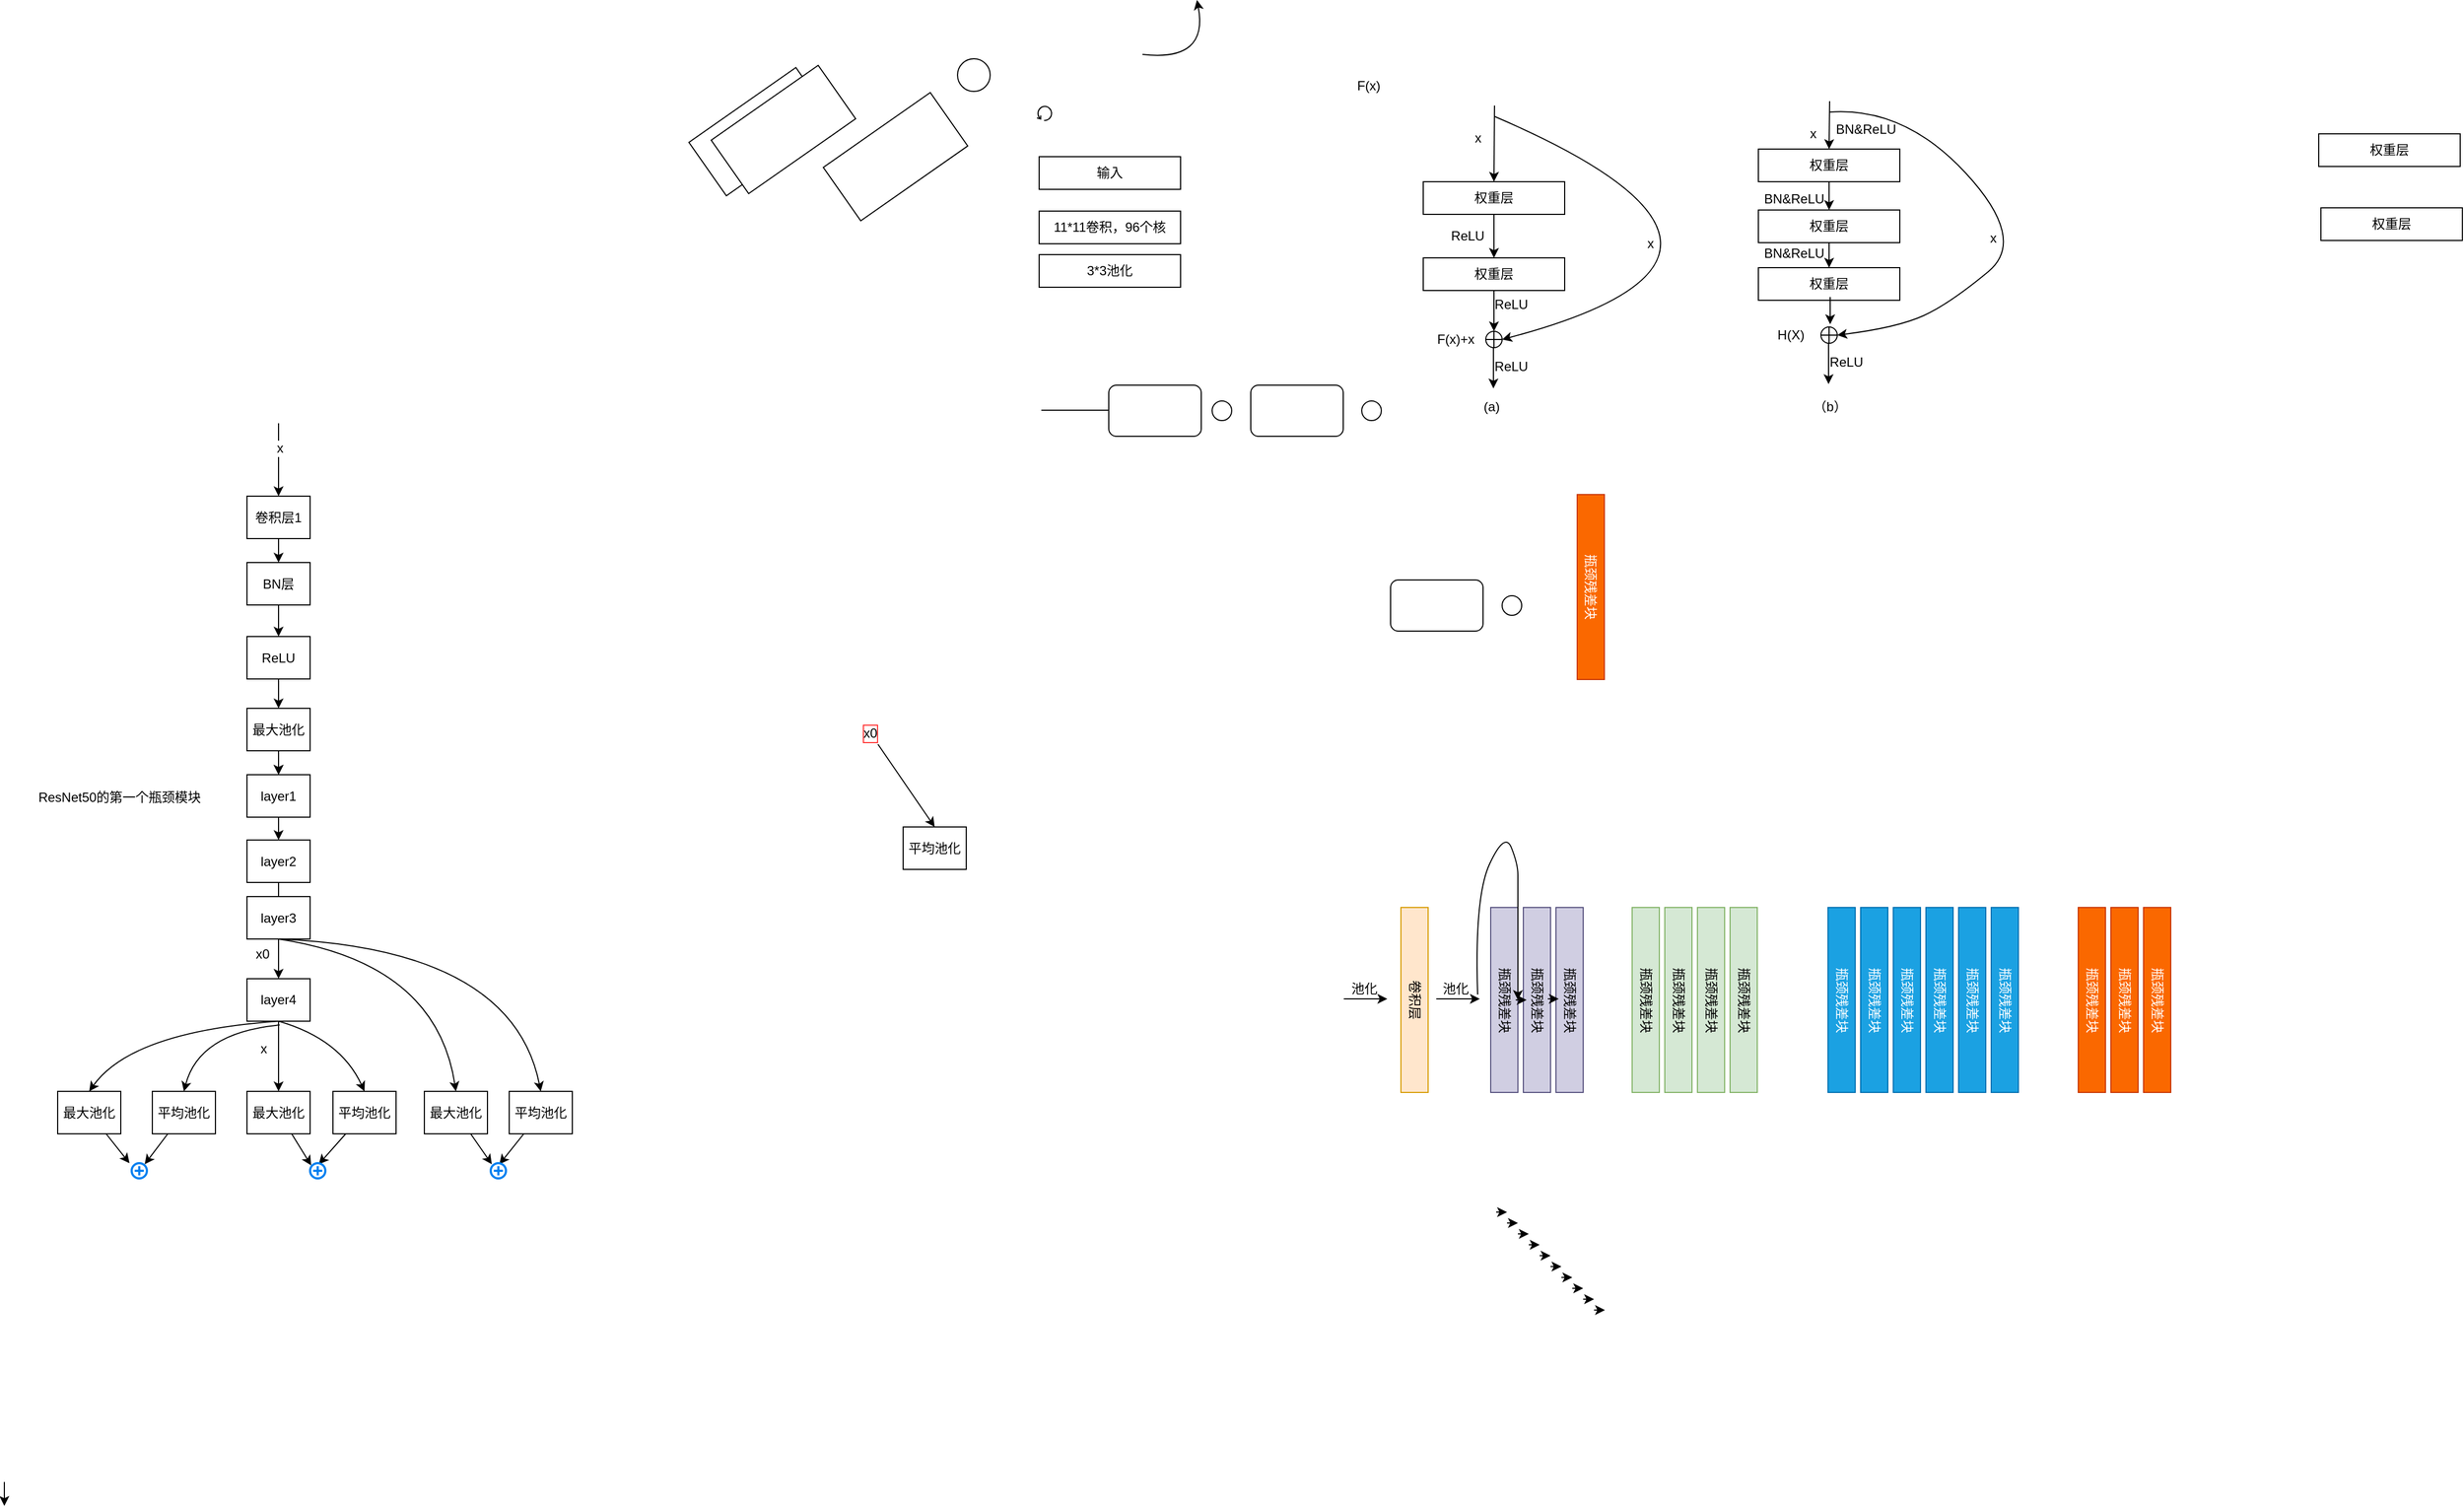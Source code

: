<mxfile version="12.5.1" type="github">
  <diagram id="nUwmie2sHwCzWKocFMr6" name="第 1 页">
    <mxGraphModel dx="2194" dy="1947" grid="0" gridSize="10" guides="1" tooltips="1" connect="1" arrows="1" fold="1" page="0" pageScale="1" pageWidth="980" pageHeight="690" math="1" shadow="0">
      <root>
        <mxCell id="0"/>
        <mxCell id="1" parent="0"/>
        <mxCell id="ioMPT5hYQp6Kv1KVYnrM-2" value="" style="group" vertex="1" connectable="0" parent="1">
          <mxGeometry x="608" y="-1066" width="237.5" height="260" as="geometry"/>
        </mxCell>
        <mxCell id="qDkP6Ug6QtMpbC8-zeVZ-24" value="" style="group" parent="ioMPT5hYQp6Kv1KVYnrM-2" vertex="1" connectable="0">
          <mxGeometry x="2" width="237.5" height="260" as="geometry"/>
        </mxCell>
        <mxCell id="qDkP6Ug6QtMpbC8-zeVZ-23" value="" style="group" parent="qDkP6Ug6QtMpbC8-zeVZ-24" vertex="1" connectable="0">
          <mxGeometry width="237.5" height="260" as="geometry"/>
        </mxCell>
        <mxCell id="qDkP6Ug6QtMpbC8-zeVZ-1" value="权重层" style="rounded=0;whiteSpace=wrap;html=1;" parent="qDkP6Ug6QtMpbC8-zeVZ-23" vertex="1">
          <mxGeometry y="70" width="130" height="30" as="geometry"/>
        </mxCell>
        <mxCell id="qDkP6Ug6QtMpbC8-zeVZ-4" value="" style="edgeStyle=orthogonalEdgeStyle;rounded=0;orthogonalLoop=1;jettySize=auto;html=1;entryX=0.5;entryY=0;entryDx=0;entryDy=0;" parent="qDkP6Ug6QtMpbC8-zeVZ-23" source="qDkP6Ug6QtMpbC8-zeVZ-2" target="qDkP6Ug6QtMpbC8-zeVZ-13" edge="1">
          <mxGeometry relative="1" as="geometry">
            <mxPoint x="65.5" y="210" as="targetPoint"/>
          </mxGeometry>
        </mxCell>
        <mxCell id="qDkP6Ug6QtMpbC8-zeVZ-2" value="权重层" style="rounded=0;whiteSpace=wrap;html=1;" parent="qDkP6Ug6QtMpbC8-zeVZ-23" vertex="1">
          <mxGeometry y="140" width="130" height="30" as="geometry"/>
        </mxCell>
        <mxCell id="qDkP6Ug6QtMpbC8-zeVZ-3" value="" style="edgeStyle=orthogonalEdgeStyle;rounded=0;orthogonalLoop=1;jettySize=auto;html=1;" parent="qDkP6Ug6QtMpbC8-zeVZ-23" source="qDkP6Ug6QtMpbC8-zeVZ-1" target="qDkP6Ug6QtMpbC8-zeVZ-2" edge="1">
          <mxGeometry relative="1" as="geometry"/>
        </mxCell>
        <mxCell id="qDkP6Ug6QtMpbC8-zeVZ-7" value="" style="endArrow=classic;html=1;entryX=0.5;entryY=0;entryDx=0;entryDy=0;" parent="qDkP6Ug6QtMpbC8-zeVZ-23" target="qDkP6Ug6QtMpbC8-zeVZ-1" edge="1">
          <mxGeometry width="50" height="50" relative="1" as="geometry">
            <mxPoint x="65.5" as="sourcePoint"/>
            <mxPoint x="17.5" y="-110" as="targetPoint"/>
          </mxGeometry>
        </mxCell>
        <mxCell id="qDkP6Ug6QtMpbC8-zeVZ-9" value="x" style="text;html=1;align=center;verticalAlign=middle;resizable=0;points=[];autosize=1;" parent="qDkP6Ug6QtMpbC8-zeVZ-23" vertex="1">
          <mxGeometry x="40" y="20" width="20" height="20" as="geometry"/>
        </mxCell>
        <mxCell id="qDkP6Ug6QtMpbC8-zeVZ-13" value="" style="shape=orEllipse;perimeter=ellipsePerimeter;whiteSpace=wrap;html=1;backgroundOutline=1;" parent="qDkP6Ug6QtMpbC8-zeVZ-23" vertex="1">
          <mxGeometry x="57.5" y="207.5" width="15" height="15" as="geometry"/>
        </mxCell>
        <mxCell id="qDkP6Ug6QtMpbC8-zeVZ-16" value="" style="endArrow=classic;html=1;entryX=1;entryY=0.5;entryDx=0;entryDy=0;curved=1;" parent="qDkP6Ug6QtMpbC8-zeVZ-23" target="qDkP6Ug6QtMpbC8-zeVZ-13" edge="1">
          <mxGeometry width="50" height="50" relative="1" as="geometry">
            <mxPoint x="65.5" y="10" as="sourcePoint"/>
            <mxPoint x="87.5" y="220" as="targetPoint"/>
            <Array as="points">
              <mxPoint x="364" y="138"/>
            </Array>
          </mxGeometry>
        </mxCell>
        <mxCell id="qDkP6Ug6QtMpbC8-zeVZ-17" value="x" style="text;html=1;strokeColor=none;fillColor=none;align=center;verticalAlign=middle;whiteSpace=wrap;rounded=0;" parent="qDkP6Ug6QtMpbC8-zeVZ-23" vertex="1">
          <mxGeometry x="188.5" y="117" width="40" height="20" as="geometry"/>
        </mxCell>
        <mxCell id="qDkP6Ug6QtMpbC8-zeVZ-18" value="ReLU" style="text;html=1;strokeColor=none;fillColor=none;align=center;verticalAlign=middle;whiteSpace=wrap;rounded=0;" parent="qDkP6Ug6QtMpbC8-zeVZ-23" vertex="1">
          <mxGeometry x="20.5" y="110" width="40" height="20" as="geometry"/>
        </mxCell>
        <mxCell id="qDkP6Ug6QtMpbC8-zeVZ-19" value="" style="endArrow=classic;html=1;" parent="qDkP6Ug6QtMpbC8-zeVZ-23" edge="1">
          <mxGeometry width="50" height="50" relative="1" as="geometry">
            <mxPoint x="64.5" y="222.5" as="sourcePoint"/>
            <mxPoint x="64.5" y="260" as="targetPoint"/>
          </mxGeometry>
        </mxCell>
        <mxCell id="qDkP6Ug6QtMpbC8-zeVZ-21" value="F(x)+x" style="text;html=1;strokeColor=none;fillColor=none;align=center;verticalAlign=middle;whiteSpace=wrap;rounded=0;" parent="qDkP6Ug6QtMpbC8-zeVZ-23" vertex="1">
          <mxGeometry x="10" y="205" width="40" height="20" as="geometry"/>
        </mxCell>
        <mxCell id="qDkP6Ug6QtMpbC8-zeVZ-22" value="ReLU" style="text;html=1;strokeColor=none;fillColor=none;align=center;verticalAlign=middle;whiteSpace=wrap;rounded=0;" parent="qDkP6Ug6QtMpbC8-zeVZ-23" vertex="1">
          <mxGeometry x="60.5" y="230" width="40" height="20" as="geometry"/>
        </mxCell>
        <mxCell id="qDkP6Ug6QtMpbC8-zeVZ-25" value="ReLU" style="text;html=1;strokeColor=none;fillColor=none;align=center;verticalAlign=middle;whiteSpace=wrap;rounded=0;" parent="qDkP6Ug6QtMpbC8-zeVZ-23" vertex="1">
          <mxGeometry x="60.5" y="173" width="40" height="20" as="geometry"/>
        </mxCell>
        <mxCell id="yfSVTweIdZOEQNZggC8J-3" value="&lt;p style=&quot;line-height: 90%&quot;&gt;卷积层&lt;br&gt;&lt;/p&gt;" style="rounded=0;whiteSpace=wrap;html=1;rotation=90;fillColor=#ffe6cc;strokeColor=#d79b00;" parent="1" vertex="1">
          <mxGeometry x="517" y="-256.5" width="170" height="25" as="geometry"/>
        </mxCell>
        <mxCell id="yfSVTweIdZOEQNZggC8J-5" value="&lt;p style=&quot;line-height: 90%&quot;&gt;瓶颈残差块&lt;/p&gt;" style="rounded=0;whiteSpace=wrap;html=1;rotation=90;fillColor=#d0cee2;strokeColor=#56517e;" parent="1" vertex="1">
          <mxGeometry x="599.5" y="-256.5" width="170" height="25" as="geometry"/>
        </mxCell>
        <mxCell id="yfSVTweIdZOEQNZggC8J-6" value="&lt;p style=&quot;line-height: 90%&quot;&gt;瓶颈残差块&lt;/p&gt;" style="rounded=0;whiteSpace=wrap;html=1;rotation=90;fillColor=#d0cee2;strokeColor=#56517e;" parent="1" vertex="1">
          <mxGeometry x="629.5" y="-256.5" width="170" height="25" as="geometry"/>
        </mxCell>
        <mxCell id="yfSVTweIdZOEQNZggC8J-7" value="&lt;p style=&quot;line-height: 90%&quot;&gt;瓶颈残差块&lt;/p&gt;" style="rounded=0;whiteSpace=wrap;html=1;rotation=90;fillColor=#d0cee2;strokeColor=#56517e;" parent="1" vertex="1">
          <mxGeometry x="659.5" y="-256.5" width="170" height="25" as="geometry"/>
        </mxCell>
        <mxCell id="yfSVTweIdZOEQNZggC8J-8" value="&lt;p style=&quot;line-height: 90%&quot;&gt;瓶颈残差块&lt;/p&gt;" style="rounded=0;whiteSpace=wrap;html=1;rotation=90;fillColor=#d5e8d4;strokeColor=#82b366;" parent="1" vertex="1">
          <mxGeometry x="729.5" y="-256.5" width="170" height="25" as="geometry"/>
        </mxCell>
        <mxCell id="yfSVTweIdZOEQNZggC8J-9" value="&lt;p style=&quot;line-height: 90%&quot;&gt;瓶颈残差块&lt;/p&gt;" style="rounded=0;whiteSpace=wrap;html=1;rotation=90;fillColor=#d5e8d4;strokeColor=#82b366;" parent="1" vertex="1">
          <mxGeometry x="759.5" y="-256.5" width="170" height="25" as="geometry"/>
        </mxCell>
        <mxCell id="yfSVTweIdZOEQNZggC8J-10" value="&lt;p style=&quot;line-height: 90%&quot;&gt;瓶颈残差块&lt;/p&gt;" style="rounded=0;whiteSpace=wrap;html=1;rotation=90;fillColor=#d5e8d4;strokeColor=#82b366;" parent="1" vertex="1">
          <mxGeometry x="789.5" y="-256.5" width="170" height="25" as="geometry"/>
        </mxCell>
        <mxCell id="yfSVTweIdZOEQNZggC8J-11" value="&lt;p style=&quot;line-height: 90%&quot;&gt;瓶颈残差块&lt;/p&gt;" style="rounded=0;whiteSpace=wrap;html=1;rotation=90;fillColor=#1ba1e2;strokeColor=#006EAF;fontColor=#ffffff;" parent="1" vertex="1">
          <mxGeometry x="909.5" y="-256.5" width="170" height="25" as="geometry"/>
        </mxCell>
        <mxCell id="yfSVTweIdZOEQNZggC8J-12" value="&lt;p style=&quot;line-height: 90%&quot;&gt;瓶颈残差块&lt;/p&gt;" style="rounded=0;whiteSpace=wrap;html=1;rotation=90;fillColor=#1ba1e2;strokeColor=#006EAF;fontColor=#ffffff;" parent="1" vertex="1">
          <mxGeometry x="939.5" y="-256.5" width="170" height="25" as="geometry"/>
        </mxCell>
        <mxCell id="yfSVTweIdZOEQNZggC8J-13" value="&lt;p style=&quot;line-height: 90%&quot;&gt;瓶颈残差块&lt;/p&gt;" style="rounded=0;whiteSpace=wrap;html=1;rotation=90;fillColor=#1ba1e2;strokeColor=#006EAF;fontColor=#ffffff;" parent="1" vertex="1">
          <mxGeometry x="969.5" y="-256.5" width="170" height="25" as="geometry"/>
        </mxCell>
        <mxCell id="yfSVTweIdZOEQNZggC8J-14" value="&lt;p style=&quot;line-height: 90%&quot;&gt;瓶颈残差块&lt;/p&gt;" style="rounded=0;whiteSpace=wrap;html=1;rotation=90;fillColor=#1ba1e2;strokeColor=#006EAF;fontColor=#ffffff;" parent="1" vertex="1">
          <mxGeometry x="999.5" y="-256.5" width="170" height="25" as="geometry"/>
        </mxCell>
        <mxCell id="yfSVTweIdZOEQNZggC8J-15" value="&lt;p style=&quot;line-height: 90%&quot;&gt;瓶颈残差块&lt;/p&gt;" style="rounded=0;whiteSpace=wrap;html=1;rotation=90;fillColor=#1ba1e2;strokeColor=#006EAF;fontColor=#ffffff;" parent="1" vertex="1">
          <mxGeometry x="1029.5" y="-256.5" width="170" height="25" as="geometry"/>
        </mxCell>
        <mxCell id="yfSVTweIdZOEQNZggC8J-16" value="&lt;p style=&quot;line-height: 90%&quot;&gt;瓶颈残差块&lt;/p&gt;" style="rounded=0;whiteSpace=wrap;html=1;rotation=90;fillColor=#1ba1e2;strokeColor=#006EAF;fontColor=#ffffff;" parent="1" vertex="1">
          <mxGeometry x="1059.5" y="-256.5" width="170" height="25" as="geometry"/>
        </mxCell>
        <mxCell id="yfSVTweIdZOEQNZggC8J-17" value="&lt;p style=&quot;line-height: 90%&quot;&gt;瓶颈残差块&lt;/p&gt;" style="rounded=0;whiteSpace=wrap;html=1;rotation=90;fillColor=#fa6800;strokeColor=#C73500;fontColor=#ffffff;" parent="1" vertex="1">
          <mxGeometry x="1139.5" y="-256.5" width="170" height="25" as="geometry"/>
        </mxCell>
        <mxCell id="yfSVTweIdZOEQNZggC8J-18" value="&lt;p style=&quot;line-height: 90%&quot;&gt;瓶颈残差块&lt;/p&gt;" style="rounded=0;whiteSpace=wrap;html=1;rotation=90;fillColor=#fa6800;strokeColor=#C73500;fontColor=#ffffff;" parent="1" vertex="1">
          <mxGeometry x="1169.5" y="-256.5" width="170" height="25" as="geometry"/>
        </mxCell>
        <mxCell id="yfSVTweIdZOEQNZggC8J-19" value="&lt;p style=&quot;line-height: 90%&quot;&gt;瓶颈残差块&lt;/p&gt;" style="rounded=0;whiteSpace=wrap;html=1;rotation=90;fillColor=#fa6800;strokeColor=#C73500;fontColor=#ffffff;" parent="1" vertex="1">
          <mxGeometry x="1199.5" y="-256.5" width="170" height="25" as="geometry"/>
        </mxCell>
        <mxCell id="yfSVTweIdZOEQNZggC8J-21" value="" style="endArrow=classic;html=1;" parent="1" edge="1">
          <mxGeometry width="50" height="50" relative="1" as="geometry">
            <mxPoint x="537" y="-245" as="sourcePoint"/>
            <mxPoint x="577" y="-245" as="targetPoint"/>
            <Array as="points">
              <mxPoint x="547" y="-245"/>
            </Array>
          </mxGeometry>
        </mxCell>
        <mxCell id="yfSVTweIdZOEQNZggC8J-22" value="" style="endArrow=classic;html=1;" parent="1" edge="1">
          <mxGeometry width="50" height="50" relative="1" as="geometry">
            <mxPoint x="695" y="-244" as="sourcePoint"/>
            <mxPoint x="705" y="-244" as="targetPoint"/>
          </mxGeometry>
        </mxCell>
        <mxCell id="yfSVTweIdZOEQNZggC8J-23" value="" style="endArrow=classic;html=1;" parent="1" edge="1">
          <mxGeometry width="50" height="50" relative="1" as="geometry">
            <mxPoint x="724.5" y="-245" as="sourcePoint"/>
            <mxPoint x="734.5" y="-245" as="targetPoint"/>
          </mxGeometry>
        </mxCell>
        <mxCell id="yfSVTweIdZOEQNZggC8J-24" value="" style="endArrow=classic;html=1;" parent="1" edge="1">
          <mxGeometry width="50" height="50" relative="1" as="geometry">
            <mxPoint x="677" y="-49" as="sourcePoint"/>
            <mxPoint x="687" y="-49" as="targetPoint"/>
          </mxGeometry>
        </mxCell>
        <mxCell id="yfSVTweIdZOEQNZggC8J-25" value="" style="endArrow=classic;html=1;" parent="1" edge="1">
          <mxGeometry width="50" height="50" relative="1" as="geometry">
            <mxPoint x="687" y="-39" as="sourcePoint"/>
            <mxPoint x="697" y="-39" as="targetPoint"/>
          </mxGeometry>
        </mxCell>
        <mxCell id="yfSVTweIdZOEQNZggC8J-26" value="" style="endArrow=classic;html=1;" parent="1" edge="1">
          <mxGeometry width="50" height="50" relative="1" as="geometry">
            <mxPoint x="697" y="-29" as="sourcePoint"/>
            <mxPoint x="707" y="-29" as="targetPoint"/>
          </mxGeometry>
        </mxCell>
        <mxCell id="yfSVTweIdZOEQNZggC8J-27" value="" style="endArrow=classic;html=1;" parent="1" edge="1">
          <mxGeometry width="50" height="50" relative="1" as="geometry">
            <mxPoint x="707" y="-19" as="sourcePoint"/>
            <mxPoint x="717" y="-19" as="targetPoint"/>
          </mxGeometry>
        </mxCell>
        <mxCell id="yfSVTweIdZOEQNZggC8J-28" value="" style="endArrow=classic;html=1;" parent="1" edge="1">
          <mxGeometry width="50" height="50" relative="1" as="geometry">
            <mxPoint x="717" y="-9" as="sourcePoint"/>
            <mxPoint x="727" y="-9" as="targetPoint"/>
          </mxGeometry>
        </mxCell>
        <mxCell id="yfSVTweIdZOEQNZggC8J-29" value="" style="endArrow=classic;html=1;" parent="1" edge="1">
          <mxGeometry width="50" height="50" relative="1" as="geometry">
            <mxPoint x="727" y="1" as="sourcePoint"/>
            <mxPoint x="737" y="1" as="targetPoint"/>
          </mxGeometry>
        </mxCell>
        <mxCell id="yfSVTweIdZOEQNZggC8J-30" value="" style="endArrow=classic;html=1;" parent="1" edge="1">
          <mxGeometry width="50" height="50" relative="1" as="geometry">
            <mxPoint x="737" y="11" as="sourcePoint"/>
            <mxPoint x="747" y="11" as="targetPoint"/>
          </mxGeometry>
        </mxCell>
        <mxCell id="yfSVTweIdZOEQNZggC8J-31" value="" style="endArrow=classic;html=1;" parent="1" edge="1">
          <mxGeometry width="50" height="50" relative="1" as="geometry">
            <mxPoint x="747" y="21" as="sourcePoint"/>
            <mxPoint x="757" y="21" as="targetPoint"/>
          </mxGeometry>
        </mxCell>
        <mxCell id="yfSVTweIdZOEQNZggC8J-32" value="" style="endArrow=classic;html=1;" parent="1" edge="1">
          <mxGeometry width="50" height="50" relative="1" as="geometry">
            <mxPoint x="757" y="31" as="sourcePoint"/>
            <mxPoint x="767" y="31" as="targetPoint"/>
          </mxGeometry>
        </mxCell>
        <mxCell id="yfSVTweIdZOEQNZggC8J-33" value="" style="endArrow=classic;html=1;" parent="1" edge="1">
          <mxGeometry width="50" height="50" relative="1" as="geometry">
            <mxPoint x="767" y="41" as="sourcePoint"/>
            <mxPoint x="777" y="41" as="targetPoint"/>
          </mxGeometry>
        </mxCell>
        <mxCell id="yfSVTweIdZOEQNZggC8J-34" value="&lt;p style=&quot;line-height: 90%&quot;&gt;瓶颈残差块&lt;/p&gt;" style="rounded=0;whiteSpace=wrap;html=1;rotation=90;fillColor=#d5e8d4;strokeColor=#82b366;" parent="1" vertex="1">
          <mxGeometry x="819.5" y="-256.5" width="170" height="25" as="geometry"/>
        </mxCell>
        <mxCell id="yfSVTweIdZOEQNZggC8J-35" value="" style="endArrow=classic;html=1;" parent="1" edge="1">
          <mxGeometry width="50" height="50" relative="1" as="geometry">
            <mxPoint x="622" y="-245" as="sourcePoint"/>
            <mxPoint x="662" y="-245" as="targetPoint"/>
            <Array as="points">
              <mxPoint x="632" y="-245"/>
            </Array>
          </mxGeometry>
        </mxCell>
        <mxCell id="yfSVTweIdZOEQNZggC8J-36" value="池化" style="text;html=1;strokeColor=none;fillColor=none;align=center;verticalAlign=middle;whiteSpace=wrap;rounded=0;" parent="1" vertex="1">
          <mxGeometry x="620" y="-264" width="40" height="20" as="geometry"/>
        </mxCell>
        <mxCell id="yfSVTweIdZOEQNZggC8J-37" value="池化" style="text;html=1;strokeColor=none;fillColor=none;align=center;verticalAlign=middle;whiteSpace=wrap;rounded=0;" parent="1" vertex="1">
          <mxGeometry x="536" y="-264" width="40" height="20" as="geometry"/>
        </mxCell>
        <mxCell id="yfSVTweIdZOEQNZggC8J-40" value="" style="curved=1;endArrow=classic;html=1;entryX=0.5;entryY=0;entryDx=0;entryDy=0;" parent="1" target="yfSVTweIdZOEQNZggC8J-5" edge="1">
          <mxGeometry width="50" height="50" relative="1" as="geometry">
            <mxPoint x="660" y="-249" as="sourcePoint"/>
            <mxPoint x="677" y="-359" as="targetPoint"/>
            <Array as="points">
              <mxPoint x="657" y="-339"/>
              <mxPoint x="685" y="-399"/>
              <mxPoint x="697" y="-369"/>
              <mxPoint x="697" y="-349"/>
              <mxPoint x="697" y="-339"/>
              <mxPoint x="697" y="-319"/>
              <mxPoint x="697" y="-289"/>
            </Array>
          </mxGeometry>
        </mxCell>
        <mxCell id="yfSVTweIdZOEQNZggC8J-43" value="&lt;p style=&quot;line-height: 90%&quot;&gt;瓶颈残差块&lt;/p&gt;" style="rounded=0;whiteSpace=wrap;html=1;rotation=90;fillColor=#fa6800;strokeColor=#C73500;fontColor=#ffffff;" parent="1" vertex="1">
          <mxGeometry x="679" y="-636" width="170" height="25" as="geometry"/>
        </mxCell>
        <mxCell id="yfSVTweIdZOEQNZggC8J-44" value="输入" style="rounded=0;whiteSpace=wrap;html=1;" parent="1" vertex="1">
          <mxGeometry x="257" y="-1019" width="130" height="30" as="geometry"/>
        </mxCell>
        <mxCell id="yfSVTweIdZOEQNZggC8J-45" value="11*11卷积，96个核" style="rounded=0;whiteSpace=wrap;html=1;" parent="1" vertex="1">
          <mxGeometry x="257" y="-969" width="130" height="30" as="geometry"/>
        </mxCell>
        <mxCell id="yfSVTweIdZOEQNZggC8J-47" value="3*3池化" style="rounded=0;whiteSpace=wrap;html=1;" parent="1" vertex="1">
          <mxGeometry x="257" y="-929" width="130" height="30" as="geometry"/>
        </mxCell>
        <mxCell id="qDkP6Ug6QtMpbC8-zeVZ-6" value="" style="shape=mxgraph.bpmn.loop;html=1;outlineConnect=0;" parent="1" vertex="1">
          <mxGeometry x="255" y="-1066" width="14" height="14" as="geometry"/>
        </mxCell>
        <mxCell id="qDkP6Ug6QtMpbC8-zeVZ-10" value="" style="ellipse;whiteSpace=wrap;html=1;aspect=fixed;" parent="1" vertex="1">
          <mxGeometry x="182" y="-1109" width="30" height="30" as="geometry"/>
        </mxCell>
        <mxCell id="qDkP6Ug6QtMpbC8-zeVZ-20" value="F(x)" style="text;html=1;strokeColor=none;fillColor=none;align=center;verticalAlign=middle;whiteSpace=wrap;rounded=0;" parent="1" vertex="1">
          <mxGeometry x="540" y="-1094" width="40" height="20" as="geometry"/>
        </mxCell>
        <mxCell id="qDkP6Ug6QtMpbC8-zeVZ-26" value="" style="rounded=1;whiteSpace=wrap;html=1;" parent="1" vertex="1">
          <mxGeometry x="321" y="-809" width="85" height="47" as="geometry"/>
        </mxCell>
        <mxCell id="qDkP6Ug6QtMpbC8-zeVZ-27" value="" style="rounded=1;whiteSpace=wrap;html=1;" parent="1" vertex="1">
          <mxGeometry x="451.5" y="-809" width="85" height="47" as="geometry"/>
        </mxCell>
        <mxCell id="qDkP6Ug6QtMpbC8-zeVZ-28" value="" style="rounded=1;whiteSpace=wrap;html=1;" parent="1" vertex="1">
          <mxGeometry x="580" y="-630" width="85" height="47" as="geometry"/>
        </mxCell>
        <mxCell id="qDkP6Ug6QtMpbC8-zeVZ-29" value="" style="ellipse;whiteSpace=wrap;html=1;aspect=fixed;" parent="1" vertex="1">
          <mxGeometry x="416" y="-794.5" width="18" height="18" as="geometry"/>
        </mxCell>
        <mxCell id="qDkP6Ug6QtMpbC8-zeVZ-30" value="" style="ellipse;whiteSpace=wrap;html=1;aspect=fixed;" parent="1" vertex="1">
          <mxGeometry x="553.5" y="-794.5" width="18" height="18" as="geometry"/>
        </mxCell>
        <mxCell id="qDkP6Ug6QtMpbC8-zeVZ-31" value="" style="ellipse;whiteSpace=wrap;html=1;aspect=fixed;" parent="1" vertex="1">
          <mxGeometry x="682.5" y="-615.5" width="18" height="18" as="geometry"/>
        </mxCell>
        <mxCell id="qDkP6Ug6QtMpbC8-zeVZ-32" value="" style="endArrow=none;html=1;" parent="1" edge="1">
          <mxGeometry width="50" height="50" relative="1" as="geometry">
            <mxPoint x="259" y="-786" as="sourcePoint"/>
            <mxPoint x="321" y="-786" as="targetPoint"/>
          </mxGeometry>
        </mxCell>
        <mxCell id="qDkP6Ug6QtMpbC8-zeVZ-34" value="" style="rounded=0;whiteSpace=wrap;html=1;rotation=-35;" parent="1" vertex="1">
          <mxGeometry x="-58.5" y="-1072" width="120" height="60" as="geometry"/>
        </mxCell>
        <mxCell id="qDkP6Ug6QtMpbC8-zeVZ-37" value="" style="rounded=0;whiteSpace=wrap;html=1;rotation=-35;" parent="1" vertex="1">
          <mxGeometry x="-38" y="-1074" width="120" height="60" as="geometry"/>
        </mxCell>
        <mxCell id="qDkP6Ug6QtMpbC8-zeVZ-38" value="" style="rounded=0;whiteSpace=wrap;html=1;rotation=-35;" parent="1" vertex="1">
          <mxGeometry x="65" y="-1049" width="120" height="60" as="geometry"/>
        </mxCell>
        <mxCell id="qDkP6Ug6QtMpbC8-zeVZ-41" value="" style="endArrow=classic;html=1;curved=1;" parent="1" edge="1">
          <mxGeometry width="50" height="50" relative="1" as="geometry">
            <mxPoint x="352" y="-1113" as="sourcePoint"/>
            <mxPoint x="402" y="-1163" as="targetPoint"/>
            <Array as="points">
              <mxPoint x="413" y="-1106"/>
            </Array>
          </mxGeometry>
        </mxCell>
        <mxCell id="ioMPT5hYQp6Kv1KVYnrM-26" value="权重层" style="rounded=0;whiteSpace=wrap;html=1;shadow=0;" vertex="1" parent="1">
          <mxGeometry x="1433" y="-1040" width="130" height="30" as="geometry"/>
        </mxCell>
        <mxCell id="ioMPT5hYQp6Kv1KVYnrM-27" value="权重层" style="rounded=0;whiteSpace=wrap;html=1;shadow=0;" vertex="1" parent="1">
          <mxGeometry x="1435" y="-972" width="130" height="30" as="geometry"/>
        </mxCell>
        <mxCell id="ioMPT5hYQp6Kv1KVYnrM-37" value="" style="group" vertex="1" connectable="0" parent="1">
          <mxGeometry x="918" y="-1070" width="247" height="260" as="geometry"/>
        </mxCell>
        <mxCell id="ioMPT5hYQp6Kv1KVYnrM-7" value="权重层" style="rounded=0;whiteSpace=wrap;html=1;shadow=0;" vertex="1" parent="ioMPT5hYQp6Kv1KVYnrM-37">
          <mxGeometry y="44" width="130" height="30" as="geometry"/>
        </mxCell>
        <mxCell id="ioMPT5hYQp6Kv1KVYnrM-9" value="权重层" style="rounded=0;whiteSpace=wrap;html=1;shadow=0;" vertex="1" parent="ioMPT5hYQp6Kv1KVYnrM-37">
          <mxGeometry y="100" width="130" height="30" as="geometry"/>
        </mxCell>
        <mxCell id="ioMPT5hYQp6Kv1KVYnrM-10" value="" style="edgeStyle=orthogonalEdgeStyle;rounded=0;orthogonalLoop=1;jettySize=auto;html=1;shadow=0;" edge="1" parent="ioMPT5hYQp6Kv1KVYnrM-37" source="ioMPT5hYQp6Kv1KVYnrM-7" target="ioMPT5hYQp6Kv1KVYnrM-9">
          <mxGeometry relative="1" as="geometry"/>
        </mxCell>
        <mxCell id="ioMPT5hYQp6Kv1KVYnrM-11" value="" style="endArrow=classic;html=1;entryX=0.5;entryY=0;entryDx=0;entryDy=0;shadow=0;" edge="1" parent="ioMPT5hYQp6Kv1KVYnrM-37" target="ioMPT5hYQp6Kv1KVYnrM-7">
          <mxGeometry width="50" height="50" relative="1" as="geometry">
            <mxPoint x="65.5" as="sourcePoint"/>
            <mxPoint x="17.5" y="-110" as="targetPoint"/>
          </mxGeometry>
        </mxCell>
        <mxCell id="ioMPT5hYQp6Kv1KVYnrM-12" value="x" style="text;html=1;align=center;verticalAlign=middle;resizable=0;points=[];autosize=1;shadow=0;" vertex="1" parent="ioMPT5hYQp6Kv1KVYnrM-37">
          <mxGeometry x="40" y="20" width="20" height="20" as="geometry"/>
        </mxCell>
        <mxCell id="ioMPT5hYQp6Kv1KVYnrM-13" value="" style="shape=orEllipse;perimeter=ellipsePerimeter;whiteSpace=wrap;html=1;backgroundOutline=1;shadow=0;" vertex="1" parent="ioMPT5hYQp6Kv1KVYnrM-37">
          <mxGeometry x="57.5" y="207.5" width="15" height="15" as="geometry"/>
        </mxCell>
        <mxCell id="ioMPT5hYQp6Kv1KVYnrM-14" value="" style="endArrow=classic;html=1;entryX=1;entryY=0.5;entryDx=0;entryDy=0;shadow=0;curved=1;" edge="1" parent="ioMPT5hYQp6Kv1KVYnrM-37" target="ioMPT5hYQp6Kv1KVYnrM-13">
          <mxGeometry width="50" height="50" relative="1" as="geometry">
            <mxPoint x="65.5" y="10" as="sourcePoint"/>
            <mxPoint x="87.5" y="220" as="targetPoint"/>
            <Array as="points">
              <mxPoint x="134" y="5"/>
              <mxPoint x="247" y="127"/>
              <mxPoint x="176" y="186"/>
              <mxPoint x="128" y="208"/>
            </Array>
          </mxGeometry>
        </mxCell>
        <mxCell id="ioMPT5hYQp6Kv1KVYnrM-15" value="x" style="text;html=1;strokeColor=none;fillColor=none;align=center;verticalAlign=middle;whiteSpace=wrap;rounded=0;shadow=0;" vertex="1" parent="ioMPT5hYQp6Kv1KVYnrM-37">
          <mxGeometry x="195.5" y="116" width="40" height="20" as="geometry"/>
        </mxCell>
        <mxCell id="ioMPT5hYQp6Kv1KVYnrM-16" value="BN&amp;amp;ReLU" style="text;html=1;strokeColor=none;fillColor=none;align=center;verticalAlign=middle;whiteSpace=wrap;rounded=0;shadow=0;" vertex="1" parent="ioMPT5hYQp6Kv1KVYnrM-37">
          <mxGeometry x="13" y="80" width="40" height="20" as="geometry"/>
        </mxCell>
        <mxCell id="ioMPT5hYQp6Kv1KVYnrM-17" value="" style="endArrow=classic;html=1;shadow=0;" edge="1" parent="ioMPT5hYQp6Kv1KVYnrM-37">
          <mxGeometry width="50" height="50" relative="1" as="geometry">
            <mxPoint x="64.5" y="222.5" as="sourcePoint"/>
            <mxPoint x="64.5" y="260" as="targetPoint"/>
          </mxGeometry>
        </mxCell>
        <mxCell id="ioMPT5hYQp6Kv1KVYnrM-18" value="H(X)" style="text;html=1;strokeColor=none;fillColor=none;align=center;verticalAlign=middle;whiteSpace=wrap;rounded=0;shadow=0;" vertex="1" parent="ioMPT5hYQp6Kv1KVYnrM-37">
          <mxGeometry x="10" y="205" width="40" height="20" as="geometry"/>
        </mxCell>
        <mxCell id="ioMPT5hYQp6Kv1KVYnrM-19" value="ReLU" style="text;html=1;strokeColor=none;fillColor=none;align=center;verticalAlign=middle;whiteSpace=wrap;rounded=0;shadow=0;" vertex="1" parent="ioMPT5hYQp6Kv1KVYnrM-37">
          <mxGeometry x="60.5" y="230" width="40" height="20" as="geometry"/>
        </mxCell>
        <mxCell id="ioMPT5hYQp6Kv1KVYnrM-22" value="权重层" style="rounded=0;whiteSpace=wrap;html=1;shadow=0;" vertex="1" parent="ioMPT5hYQp6Kv1KVYnrM-37">
          <mxGeometry y="153" width="130" height="30" as="geometry"/>
        </mxCell>
        <mxCell id="ioMPT5hYQp6Kv1KVYnrM-32" value="" style="endArrow=classic;html=1;shadow=0;exitX=0.5;exitY=1;exitDx=0;exitDy=0;entryX=0.5;entryY=0;entryDx=0;entryDy=0;" edge="1" parent="ioMPT5hYQp6Kv1KVYnrM-37" source="ioMPT5hYQp6Kv1KVYnrM-9" target="ioMPT5hYQp6Kv1KVYnrM-22">
          <mxGeometry width="50" height="50" relative="1" as="geometry">
            <mxPoint x="257" y="132" as="sourcePoint"/>
            <mxPoint x="257" y="173" as="targetPoint"/>
          </mxGeometry>
        </mxCell>
        <mxCell id="ioMPT5hYQp6Kv1KVYnrM-33" value="" style="endArrow=classic;html=1;shadow=0;" edge="1" parent="ioMPT5hYQp6Kv1KVYnrM-37">
          <mxGeometry width="50" height="50" relative="1" as="geometry">
            <mxPoint x="66" y="180" as="sourcePoint"/>
            <mxPoint x="66" y="205" as="targetPoint"/>
          </mxGeometry>
        </mxCell>
        <mxCell id="ioMPT5hYQp6Kv1KVYnrM-34" value="BN&amp;amp;ReLU" style="text;html=1;strokeColor=none;fillColor=none;align=center;verticalAlign=middle;whiteSpace=wrap;rounded=0;shadow=0;" vertex="1" parent="ioMPT5hYQp6Kv1KVYnrM-37">
          <mxGeometry x="13" y="130" width="40" height="20" as="geometry"/>
        </mxCell>
        <mxCell id="ioMPT5hYQp6Kv1KVYnrM-35" value="BN&amp;amp;ReLU" style="text;html=1;strokeColor=none;fillColor=none;align=center;verticalAlign=middle;whiteSpace=wrap;rounded=0;shadow=0;" vertex="1" parent="ioMPT5hYQp6Kv1KVYnrM-37">
          <mxGeometry x="79" y="16" width="40" height="20" as="geometry"/>
        </mxCell>
        <mxCell id="ioMPT5hYQp6Kv1KVYnrM-38" value="(a)" style="text;html=1;strokeColor=none;fillColor=none;align=center;verticalAlign=middle;whiteSpace=wrap;rounded=0;shadow=0;" vertex="1" parent="1">
          <mxGeometry x="652.5" y="-799" width="40" height="20" as="geometry"/>
        </mxCell>
        <mxCell id="ioMPT5hYQp6Kv1KVYnrM-39" value="（b）" style="text;html=1;strokeColor=none;fillColor=none;align=center;verticalAlign=middle;whiteSpace=wrap;rounded=0;shadow=0;" vertex="1" parent="1">
          <mxGeometry x="964" y="-799" width="40" height="20" as="geometry"/>
        </mxCell>
        <mxCell id="ioMPT5hYQp6Kv1KVYnrM-42" value="" style="edgeStyle=none;curved=1;orthogonalLoop=1;jettySize=auto;html=1;shadow=0;arcSize=12;" edge="1" parent="1" source="ioMPT5hYQp6Kv1KVYnrM-40" target="ioMPT5hYQp6Kv1KVYnrM-41">
          <mxGeometry relative="1" as="geometry"/>
        </mxCell>
        <mxCell id="ioMPT5hYQp6Kv1KVYnrM-40" value="卷积层1" style="rounded=0;whiteSpace=wrap;html=1;shadow=0;arcSize=12;" vertex="1" parent="1">
          <mxGeometry x="-471" y="-707" width="58" height="39" as="geometry"/>
        </mxCell>
        <mxCell id="ioMPT5hYQp6Kv1KVYnrM-44" value="" style="edgeStyle=none;curved=1;orthogonalLoop=1;jettySize=auto;html=1;shadow=0;arcSize=12;" edge="1" parent="1" source="ioMPT5hYQp6Kv1KVYnrM-41" target="ioMPT5hYQp6Kv1KVYnrM-43">
          <mxGeometry relative="1" as="geometry"/>
        </mxCell>
        <mxCell id="ioMPT5hYQp6Kv1KVYnrM-41" value="BN层" style="rounded=0;whiteSpace=wrap;html=1;shadow=0;arcSize=12;" vertex="1" parent="1">
          <mxGeometry x="-471" y="-646" width="58" height="39" as="geometry"/>
        </mxCell>
        <mxCell id="ioMPT5hYQp6Kv1KVYnrM-46" value="" style="edgeStyle=none;curved=1;orthogonalLoop=1;jettySize=auto;html=1;shadow=0;arcSize=12;" edge="1" parent="1" source="ioMPT5hYQp6Kv1KVYnrM-43" target="ioMPT5hYQp6Kv1KVYnrM-45">
          <mxGeometry relative="1" as="geometry"/>
        </mxCell>
        <mxCell id="ioMPT5hYQp6Kv1KVYnrM-43" value="ReLU" style="rounded=0;whiteSpace=wrap;html=1;shadow=0;arcSize=12;" vertex="1" parent="1">
          <mxGeometry x="-471" y="-578" width="58" height="39" as="geometry"/>
        </mxCell>
        <mxCell id="ioMPT5hYQp6Kv1KVYnrM-48" value="" style="edgeStyle=none;curved=1;orthogonalLoop=1;jettySize=auto;html=1;shadow=0;arcSize=12;" edge="1" parent="1" source="ioMPT5hYQp6Kv1KVYnrM-45" target="ioMPT5hYQp6Kv1KVYnrM-47">
          <mxGeometry relative="1" as="geometry"/>
        </mxCell>
        <mxCell id="ioMPT5hYQp6Kv1KVYnrM-87" value="" style="edgeStyle=none;rounded=1;orthogonalLoop=1;jettySize=auto;html=1;shadow=0;arcSize=12;" edge="1" parent="1" source="ioMPT5hYQp6Kv1KVYnrM-45" target="ioMPT5hYQp6Kv1KVYnrM-47">
          <mxGeometry relative="1" as="geometry"/>
        </mxCell>
        <mxCell id="ioMPT5hYQp6Kv1KVYnrM-45" value="最大池化" style="rounded=0;whiteSpace=wrap;html=1;shadow=0;arcSize=12;" vertex="1" parent="1">
          <mxGeometry x="-471" y="-512" width="58" height="39" as="geometry"/>
        </mxCell>
        <mxCell id="ioMPT5hYQp6Kv1KVYnrM-50" value="" style="edgeStyle=none;curved=1;orthogonalLoop=1;jettySize=auto;html=1;shadow=0;arcSize=12;" edge="1" parent="1" source="ioMPT5hYQp6Kv1KVYnrM-47" target="ioMPT5hYQp6Kv1KVYnrM-49">
          <mxGeometry relative="1" as="geometry"/>
        </mxCell>
        <mxCell id="ioMPT5hYQp6Kv1KVYnrM-47" value="layer1" style="rounded=0;whiteSpace=wrap;html=1;shadow=0;arcSize=12;" vertex="1" parent="1">
          <mxGeometry x="-471" y="-451" width="58" height="39" as="geometry"/>
        </mxCell>
        <mxCell id="ioMPT5hYQp6Kv1KVYnrM-52" value="" style="edgeStyle=none;curved=1;orthogonalLoop=1;jettySize=auto;html=1;shadow=0;arcSize=12;" edge="1" parent="1" source="ioMPT5hYQp6Kv1KVYnrM-49" target="ioMPT5hYQp6Kv1KVYnrM-51">
          <mxGeometry relative="1" as="geometry">
            <Array as="points">
              <mxPoint x="-442" y="-324"/>
            </Array>
          </mxGeometry>
        </mxCell>
        <mxCell id="ioMPT5hYQp6Kv1KVYnrM-49" value="layer2" style="rounded=0;whiteSpace=wrap;html=1;shadow=0;arcSize=12;" vertex="1" parent="1">
          <mxGeometry x="-471" y="-391" width="58" height="39" as="geometry"/>
        </mxCell>
        <mxCell id="ioMPT5hYQp6Kv1KVYnrM-56" value="" style="edgeStyle=none;curved=1;orthogonalLoop=1;jettySize=auto;html=1;shadow=0;" edge="1" parent="1">
          <mxGeometry relative="1" as="geometry">
            <mxPoint x="-694" y="199" as="sourcePoint"/>
            <mxPoint x="-694" y="221" as="targetPoint"/>
          </mxGeometry>
        </mxCell>
        <mxCell id="ioMPT5hYQp6Kv1KVYnrM-90" value="" style="edgeStyle=none;rounded=1;orthogonalLoop=1;jettySize=auto;html=1;shadow=0;entryX=0.5;entryY=0;entryDx=0;entryDy=0;arcSize=12;" edge="1" parent="1" source="ioMPT5hYQp6Kv1KVYnrM-51" target="ioMPT5hYQp6Kv1KVYnrM-55">
          <mxGeometry relative="1" as="geometry">
            <mxPoint x="-442" y="-220" as="targetPoint"/>
          </mxGeometry>
        </mxCell>
        <mxCell id="ioMPT5hYQp6Kv1KVYnrM-91" value="x0" style="text;html=1;align=center;verticalAlign=middle;resizable=0;points=[];labelBackgroundColor=#ffffff;arcSize=12;" vertex="1" connectable="0" parent="ioMPT5hYQp6Kv1KVYnrM-90">
          <mxGeometry x="-0.439" y="1" relative="1" as="geometry">
            <mxPoint x="-16" y="4" as="offset"/>
          </mxGeometry>
        </mxCell>
        <mxCell id="ioMPT5hYQp6Kv1KVYnrM-51" value="layer3" style="rounded=0;whiteSpace=wrap;html=1;shadow=0;arcSize=12;" vertex="1" parent="1">
          <mxGeometry x="-471" y="-339" width="58" height="39" as="geometry"/>
        </mxCell>
        <mxCell id="ioMPT5hYQp6Kv1KVYnrM-121" value="" style="edgeStyle=none;curved=1;orthogonalLoop=1;jettySize=auto;html=1;shadow=0;entryX=0.071;entryY=0.143;entryDx=0;entryDy=0;entryPerimeter=0;" edge="1" parent="1" source="ioMPT5hYQp6Kv1KVYnrM-60" target="ioMPT5hYQp6Kv1KVYnrM-115">
          <mxGeometry relative="1" as="geometry">
            <mxPoint x="-442" y="-41" as="targetPoint"/>
          </mxGeometry>
        </mxCell>
        <mxCell id="ioMPT5hYQp6Kv1KVYnrM-60" value="最大池化" style="rounded=0;whiteSpace=wrap;html=1;shadow=0;" vertex="1" parent="1">
          <mxGeometry x="-471" y="-160" width="58" height="39" as="geometry"/>
        </mxCell>
        <mxCell id="ioMPT5hYQp6Kv1KVYnrM-101" value="" style="edgeStyle=none;rounded=1;orthogonalLoop=1;jettySize=auto;html=1;shadow=0;entryX=0.5;entryY=0;entryDx=0;entryDy=0;" edge="1" parent="1" source="ioMPT5hYQp6Kv1KVYnrM-55" target="ioMPT5hYQp6Kv1KVYnrM-60">
          <mxGeometry relative="1" as="geometry">
            <mxPoint x="-442" y="-186" as="targetPoint"/>
          </mxGeometry>
        </mxCell>
        <mxCell id="ioMPT5hYQp6Kv1KVYnrM-103" value="x" style="text;html=1;align=center;verticalAlign=middle;resizable=0;points=[];labelBackgroundColor=#ffffff;arcSize=27;" vertex="1" connectable="0" parent="ioMPT5hYQp6Kv1KVYnrM-101">
          <mxGeometry x="-0.409" y="-1" relative="1" as="geometry">
            <mxPoint x="-13" y="6" as="offset"/>
          </mxGeometry>
        </mxCell>
        <mxCell id="ioMPT5hYQp6Kv1KVYnrM-55" value="layer4" style="rounded=0;whiteSpace=wrap;html=1;shadow=0;arcSize=12;" vertex="1" parent="1">
          <mxGeometry x="-471" y="-263.5" width="58" height="39" as="geometry"/>
        </mxCell>
        <mxCell id="ioMPT5hYQp6Kv1KVYnrM-123" value="" style="edgeStyle=none;curved=1;orthogonalLoop=1;jettySize=auto;html=1;shadow=0;entryX=0.857;entryY=0.071;entryDx=0;entryDy=0;entryPerimeter=0;" edge="1" parent="1" source="ioMPT5hYQp6Kv1KVYnrM-58" target="ioMPT5hYQp6Kv1KVYnrM-114">
          <mxGeometry relative="1" as="geometry">
            <mxPoint x="-529" y="-41" as="targetPoint"/>
          </mxGeometry>
        </mxCell>
        <mxCell id="ioMPT5hYQp6Kv1KVYnrM-58" value="平均池化" style="rounded=0;whiteSpace=wrap;html=1;shadow=0;" vertex="1" parent="1">
          <mxGeometry x="-558" y="-160" width="58" height="39" as="geometry"/>
        </mxCell>
        <mxCell id="ioMPT5hYQp6Kv1KVYnrM-65" value="" style="edgeStyle=none;curved=1;orthogonalLoop=1;jettySize=auto;html=1;shadow=0;entryX=0.5;entryY=0;entryDx=0;entryDy=0;" edge="1" parent="1" source="ioMPT5hYQp6Kv1KVYnrM-57" target="ioMPT5hYQp6Kv1KVYnrM-64">
          <mxGeometry relative="1" as="geometry">
            <mxPoint x="217" y="-606" as="targetPoint"/>
          </mxGeometry>
        </mxCell>
        <mxCell id="ioMPT5hYQp6Kv1KVYnrM-57" value="x0" style="text;html=1;strokeColor=none;fillColor=none;align=center;verticalAlign=middle;whiteSpace=wrap;rounded=0;shadow=0;labelBorderColor=#FF3333;" vertex="1" parent="1">
          <mxGeometry x="82" y="-499" width="40" height="20" as="geometry"/>
        </mxCell>
        <mxCell id="ioMPT5hYQp6Kv1KVYnrM-118" value="" style="edgeStyle=none;curved=1;orthogonalLoop=1;jettySize=auto;html=1;shadow=0;entryX=0.571;entryY=0.071;entryDx=0;entryDy=0;entryPerimeter=0;" edge="1" parent="1" source="ioMPT5hYQp6Kv1KVYnrM-61" target="ioMPT5hYQp6Kv1KVYnrM-116">
          <mxGeometry relative="1" as="geometry">
            <mxPoint x="-201" y="-41" as="targetPoint"/>
          </mxGeometry>
        </mxCell>
        <mxCell id="ioMPT5hYQp6Kv1KVYnrM-61" value="平均池化" style="rounded=0;whiteSpace=wrap;html=1;shadow=0;" vertex="1" parent="1">
          <mxGeometry x="-230" y="-160" width="58" height="39" as="geometry"/>
        </mxCell>
        <mxCell id="ioMPT5hYQp6Kv1KVYnrM-122" style="edgeStyle=none;curved=1;orthogonalLoop=1;jettySize=auto;html=1;shadow=0;" edge="1" parent="1" source="ioMPT5hYQp6Kv1KVYnrM-71">
          <mxGeometry relative="1" as="geometry">
            <mxPoint x="-579" y="-94" as="targetPoint"/>
          </mxGeometry>
        </mxCell>
        <mxCell id="ioMPT5hYQp6Kv1KVYnrM-71" value="最大池化" style="rounded=0;whiteSpace=wrap;html=1;shadow=0;" vertex="1" parent="1">
          <mxGeometry x="-645" y="-160" width="58" height="39" as="geometry"/>
        </mxCell>
        <mxCell id="ioMPT5hYQp6Kv1KVYnrM-120" value="" style="edgeStyle=none;curved=1;orthogonalLoop=1;jettySize=auto;html=1;shadow=0;entryX=0.571;entryY=0.071;entryDx=0;entryDy=0;entryPerimeter=0;" edge="1" parent="1" source="ioMPT5hYQp6Kv1KVYnrM-62" target="ioMPT5hYQp6Kv1KVYnrM-115">
          <mxGeometry relative="1" as="geometry">
            <mxPoint x="-363" y="-41" as="targetPoint"/>
          </mxGeometry>
        </mxCell>
        <mxCell id="ioMPT5hYQp6Kv1KVYnrM-62" value="平均池化" style="rounded=0;whiteSpace=wrap;html=1;shadow=0;" vertex="1" parent="1">
          <mxGeometry x="-392" y="-160" width="58" height="39" as="geometry"/>
        </mxCell>
        <mxCell id="ioMPT5hYQp6Kv1KVYnrM-64" value="平均池化" style="rounded=0;whiteSpace=wrap;html=1;shadow=0;" vertex="1" parent="1">
          <mxGeometry x="132" y="-403" width="58" height="39" as="geometry"/>
        </mxCell>
        <mxCell id="ioMPT5hYQp6Kv1KVYnrM-117" value="" style="edgeStyle=none;curved=1;orthogonalLoop=1;jettySize=auto;html=1;shadow=0;entryX=0.071;entryY=0.071;entryDx=0;entryDy=0;entryPerimeter=0;" edge="1" parent="1" source="ioMPT5hYQp6Kv1KVYnrM-67" target="ioMPT5hYQp6Kv1KVYnrM-116">
          <mxGeometry relative="1" as="geometry">
            <mxPoint x="-279" y="-41" as="targetPoint"/>
          </mxGeometry>
        </mxCell>
        <mxCell id="ioMPT5hYQp6Kv1KVYnrM-67" value="最大池化" style="rounded=0;whiteSpace=wrap;html=1;shadow=0;" vertex="1" parent="1">
          <mxGeometry x="-308" y="-160" width="58" height="39" as="geometry"/>
        </mxCell>
        <mxCell id="ioMPT5hYQp6Kv1KVYnrM-88" value="" style="endArrow=classic;html=1;shadow=0;entryX=0.5;entryY=0;entryDx=0;entryDy=0;" edge="1" parent="1" target="ioMPT5hYQp6Kv1KVYnrM-40">
          <mxGeometry width="50" height="50" relative="1" as="geometry">
            <mxPoint x="-442" y="-774" as="sourcePoint"/>
            <mxPoint x="-405" y="-796" as="targetPoint"/>
          </mxGeometry>
        </mxCell>
        <mxCell id="ioMPT5hYQp6Kv1KVYnrM-89" value="x" style="text;html=1;align=center;verticalAlign=middle;resizable=0;points=[];labelBackgroundColor=#ffffff;" vertex="1" connectable="0" parent="ioMPT5hYQp6Kv1KVYnrM-88">
          <mxGeometry x="-0.307" y="1" relative="1" as="geometry">
            <mxPoint as="offset"/>
          </mxGeometry>
        </mxCell>
        <mxCell id="ioMPT5hYQp6Kv1KVYnrM-92" value="ResNet50的第一个瓶颈模块" style="text;html=1;strokeColor=none;fillColor=none;align=center;verticalAlign=middle;whiteSpace=wrap;rounded=0;shadow=0;" vertex="1" parent="1">
          <mxGeometry x="-676" y="-451" width="176" height="41" as="geometry"/>
        </mxCell>
        <mxCell id="ioMPT5hYQp6Kv1KVYnrM-108" value="" style="endArrow=classic;html=1;shadow=0;entryX=0.5;entryY=0;entryDx=0;entryDy=0;curved=1;exitX=0.5;exitY=1;exitDx=0;exitDy=0;" edge="1" parent="1" source="ioMPT5hYQp6Kv1KVYnrM-51" target="ioMPT5hYQp6Kv1KVYnrM-67">
          <mxGeometry width="50" height="50" relative="1" as="geometry">
            <mxPoint x="-432" y="-289" as="sourcePoint"/>
            <mxPoint x="-684" y="-281" as="targetPoint"/>
            <Array as="points">
              <mxPoint x="-297" y="-278"/>
            </Array>
          </mxGeometry>
        </mxCell>
        <mxCell id="ioMPT5hYQp6Kv1KVYnrM-109" value="" style="endArrow=classic;html=1;shadow=0;entryX=0.5;entryY=0;entryDx=0;entryDy=0;curved=1;exitX=0.5;exitY=1;exitDx=0;exitDy=0;" edge="1" parent="1" source="ioMPT5hYQp6Kv1KVYnrM-51" target="ioMPT5hYQp6Kv1KVYnrM-61">
          <mxGeometry width="50" height="50" relative="1" as="geometry">
            <mxPoint x="-428" y="-293" as="sourcePoint"/>
            <mxPoint x="-176" y="-285" as="targetPoint"/>
            <Array as="points">
              <mxPoint x="-227" y="-291"/>
            </Array>
          </mxGeometry>
        </mxCell>
        <mxCell id="ioMPT5hYQp6Kv1KVYnrM-110" value="" style="endArrow=classic;html=1;shadow=0;entryX=0.5;entryY=0;entryDx=0;entryDy=0;curved=1;" edge="1" parent="1" target="ioMPT5hYQp6Kv1KVYnrM-58">
          <mxGeometry width="50" height="50" relative="1" as="geometry">
            <mxPoint x="-441" y="-221" as="sourcePoint"/>
            <mxPoint x="-511" y="-235" as="targetPoint"/>
            <Array as="points">
              <mxPoint x="-515" y="-214"/>
            </Array>
          </mxGeometry>
        </mxCell>
        <mxCell id="ioMPT5hYQp6Kv1KVYnrM-111" value="" style="endArrow=classic;html=1;shadow=0;entryX=0.5;entryY=0;entryDx=0;entryDy=0;curved=1;exitX=0.5;exitY=1;exitDx=0;exitDy=0;" edge="1" parent="1" source="ioMPT5hYQp6Kv1KVYnrM-55" target="ioMPT5hYQp6Kv1KVYnrM-71">
          <mxGeometry width="50" height="50" relative="1" as="geometry">
            <mxPoint x="-458" y="-209" as="sourcePoint"/>
            <mxPoint x="-623" y="-257" as="targetPoint"/>
            <Array as="points">
              <mxPoint x="-577" y="-215"/>
            </Array>
          </mxGeometry>
        </mxCell>
        <mxCell id="ioMPT5hYQp6Kv1KVYnrM-112" value="" style="endArrow=classic;html=1;shadow=0;entryX=0.5;entryY=0;entryDx=0;entryDy=0;exitX=0.5;exitY=1;exitDx=0;exitDy=0;curved=1;" edge="1" parent="1" source="ioMPT5hYQp6Kv1KVYnrM-55" target="ioMPT5hYQp6Kv1KVYnrM-62">
          <mxGeometry width="50" height="50" relative="1" as="geometry">
            <mxPoint x="-396" y="-180" as="sourcePoint"/>
            <mxPoint x="-346" y="-230" as="targetPoint"/>
            <Array as="points">
              <mxPoint x="-385" y="-208"/>
            </Array>
          </mxGeometry>
        </mxCell>
        <mxCell id="ioMPT5hYQp6Kv1KVYnrM-114" value="" style="html=1;verticalLabelPosition=bottom;align=center;labelBackgroundColor=#ffffff;verticalAlign=top;strokeWidth=2;strokeColor=#0080F0;shadow=0;dashed=0;shape=mxgraph.ios7.icons.add;" vertex="1" parent="1">
          <mxGeometry x="-577" y="-94" width="14" height="14" as="geometry"/>
        </mxCell>
        <mxCell id="ioMPT5hYQp6Kv1KVYnrM-115" value="" style="html=1;verticalLabelPosition=bottom;align=center;labelBackgroundColor=#ffffff;verticalAlign=top;strokeWidth=2;strokeColor=#0080F0;shadow=0;dashed=0;shape=mxgraph.ios7.icons.add;" vertex="1" parent="1">
          <mxGeometry x="-413" y="-94" width="14" height="14" as="geometry"/>
        </mxCell>
        <mxCell id="ioMPT5hYQp6Kv1KVYnrM-116" value="" style="html=1;verticalLabelPosition=bottom;align=center;labelBackgroundColor=#ffffff;verticalAlign=top;strokeWidth=2;strokeColor=#0080F0;shadow=0;dashed=0;shape=mxgraph.ios7.icons.add;" vertex="1" parent="1">
          <mxGeometry x="-247" y="-94" width="14" height="14" as="geometry"/>
        </mxCell>
      </root>
    </mxGraphModel>
  </diagram>
</mxfile>
